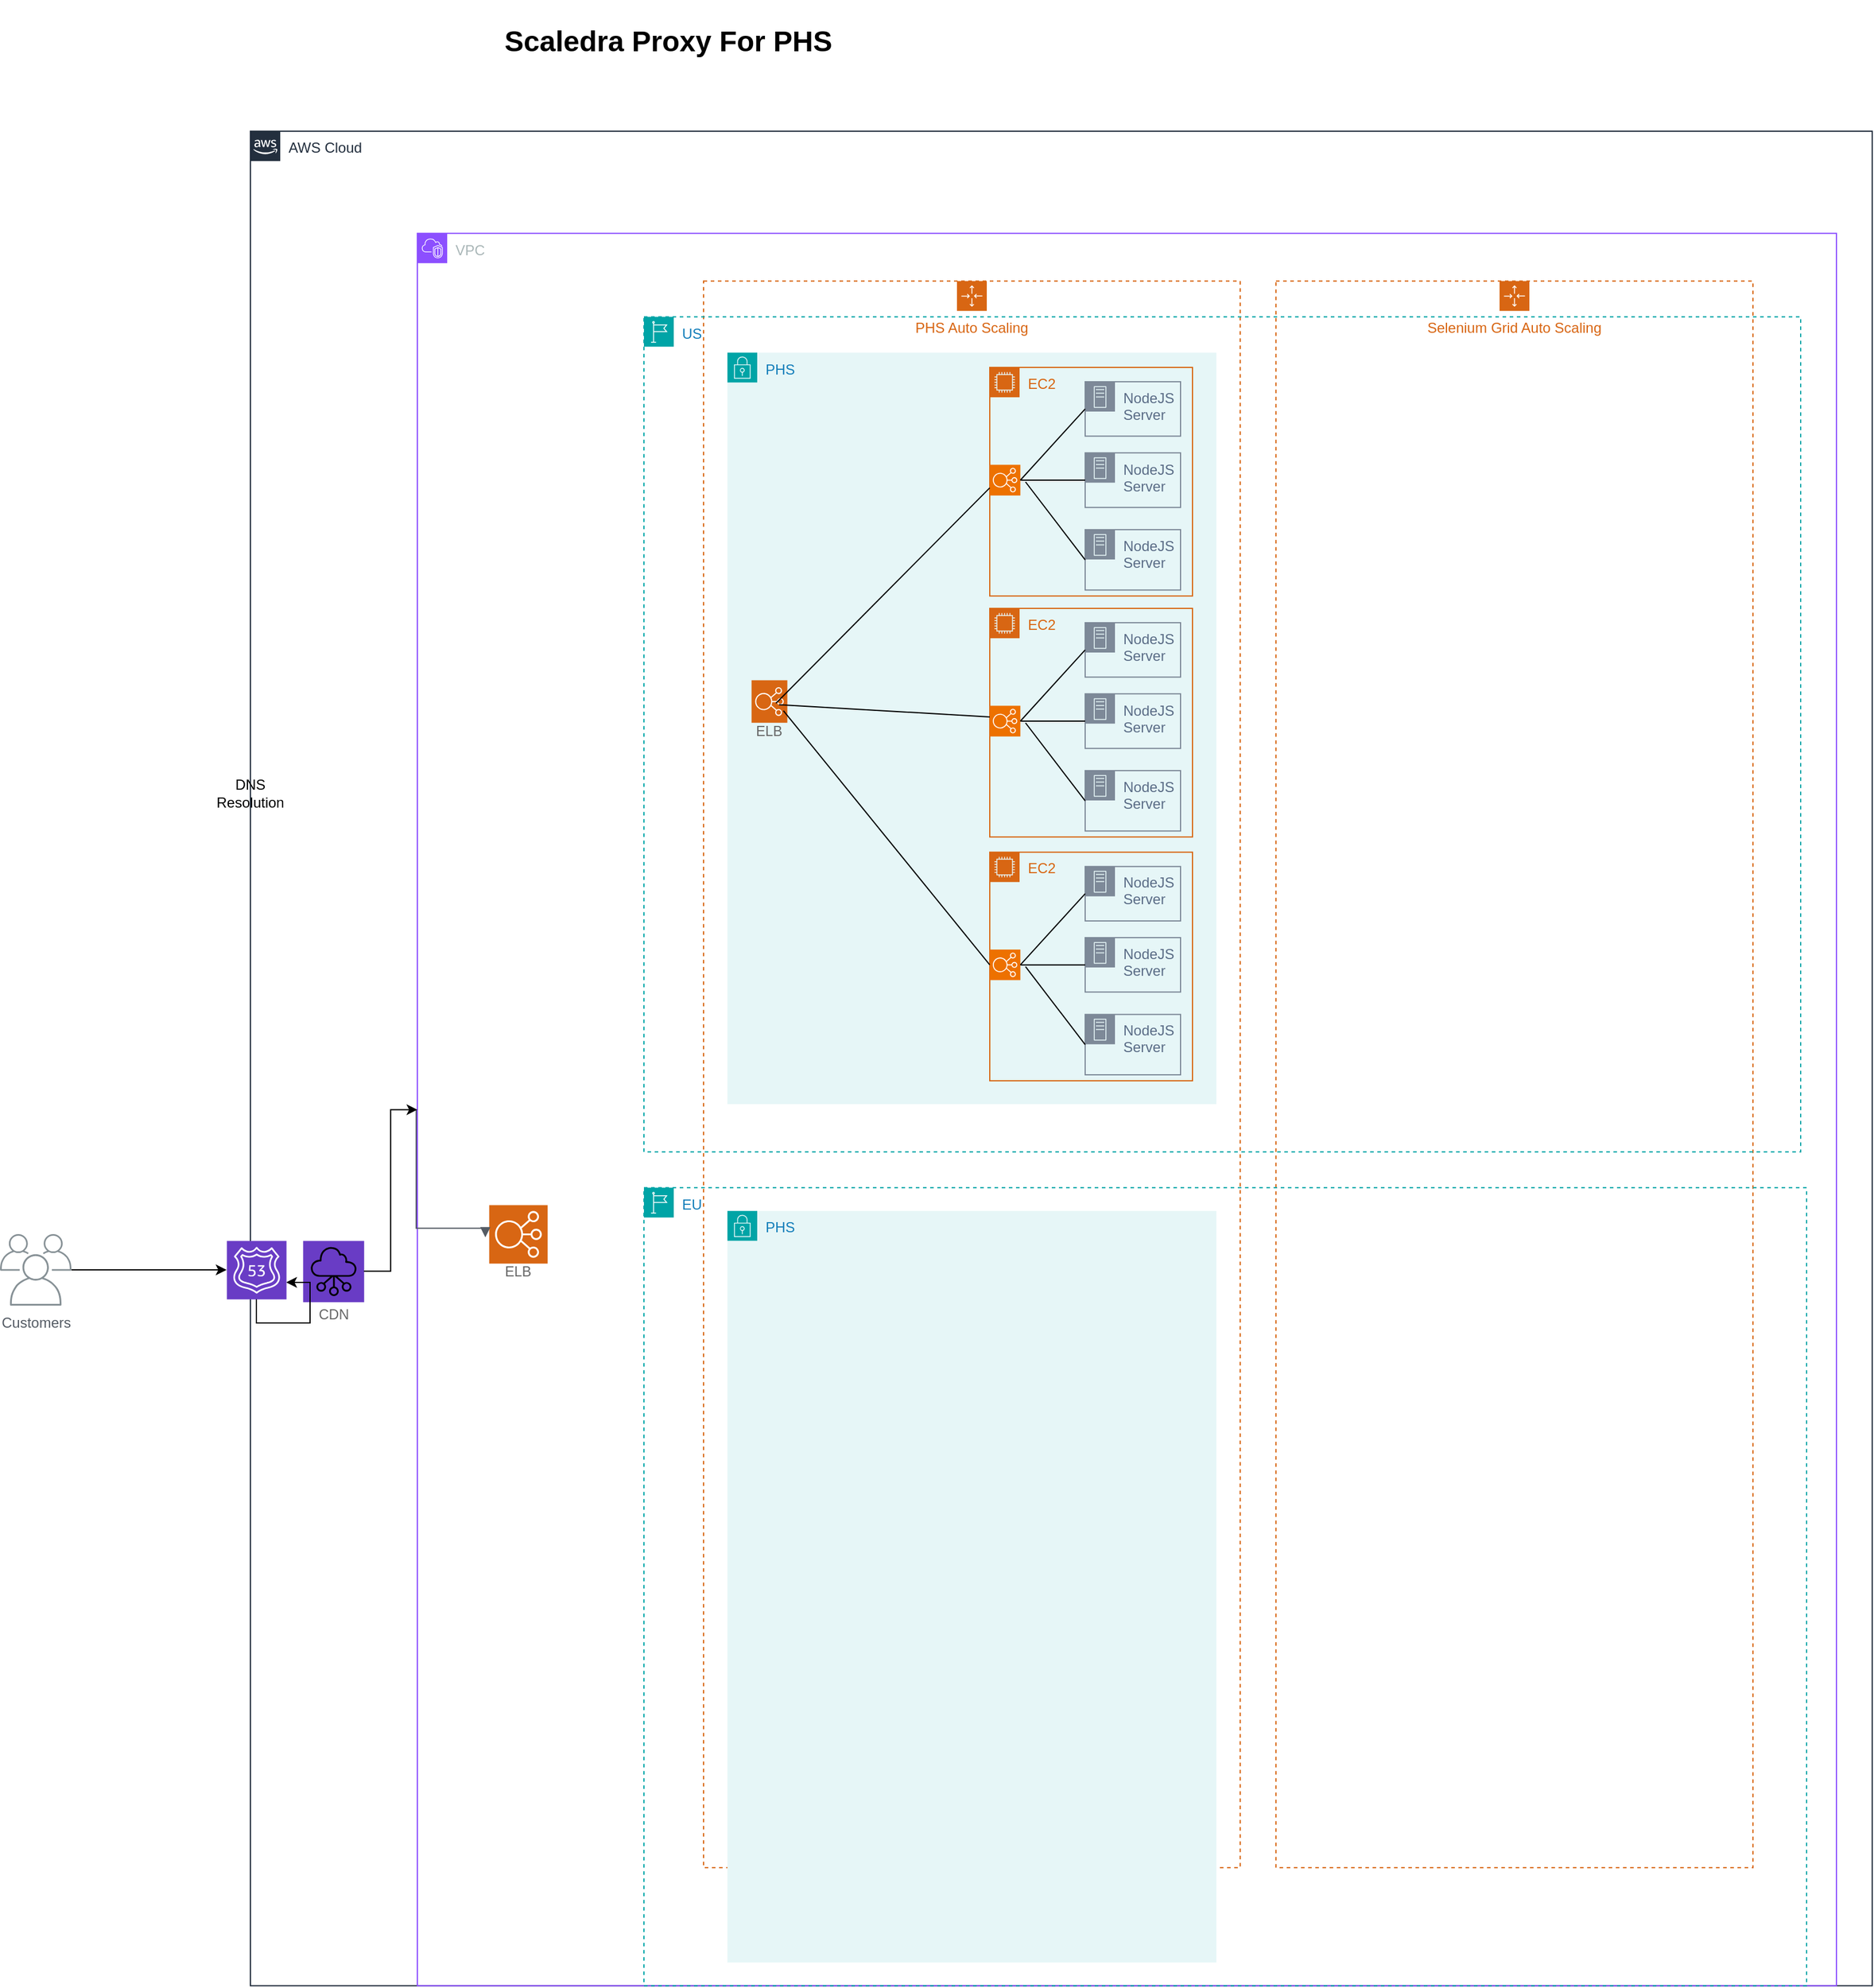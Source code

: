 <mxfile version="22.1.5" type="github">
  <diagram id="Ht1M8jgEwFfnCIfOTk4-" name="Page-1">
    <mxGraphModel dx="3585" dy="1895" grid="1" gridSize="10" guides="1" tooltips="1" connect="1" arrows="1" fold="1" page="1" pageScale="1" pageWidth="1169" pageHeight="827" math="0" shadow="0">
      <root>
        <mxCell id="0" />
        <mxCell id="1" parent="0" />
        <mxCell id="U9aFWipo1Ic_K2bs584y-23" value="&lt;h2&gt;&lt;font style=&quot;font-size: 24px;&quot;&gt;Scaledra Proxy For PHS&lt;/font&gt;&lt;/h2&gt;" style="text;html=1;align=center;verticalAlign=middle;resizable=0;points=[];autosize=1;strokeColor=none;fillColor=none;" vertex="1" parent="1">
          <mxGeometry x="430" y="10" width="300" height="70" as="geometry" />
        </mxCell>
        <mxCell id="U9aFWipo1Ic_K2bs584y-24" value="AWS Cloud" style="points=[[0,0],[0.25,0],[0.5,0],[0.75,0],[1,0],[1,0.25],[1,0.5],[1,0.75],[1,1],[0.75,1],[0.5,1],[0.25,1],[0,1],[0,0.75],[0,0.5],[0,0.25]];outlineConnect=0;gradientColor=none;html=1;whiteSpace=wrap;fontSize=12;fontStyle=0;container=1;pointerEvents=0;collapsible=0;recursiveResize=0;shape=mxgraph.aws4.group;grIcon=mxgraph.aws4.group_aws_cloud_alt;strokeColor=#232F3E;fillColor=none;verticalAlign=top;align=left;spacingLeft=30;fontColor=#232F3E;dashed=0;" vertex="1" parent="1">
          <mxGeometry x="230" y="120" width="1360" height="1554.67" as="geometry" />
        </mxCell>
        <mxCell id="U9aFWipo1Ic_K2bs584y-25" value="VPC" style="points=[[0,0],[0.25,0],[0.5,0],[0.75,0],[1,0],[1,0.25],[1,0.5],[1,0.75],[1,1],[0.75,1],[0.5,1],[0.25,1],[0,1],[0,0.75],[0,0.5],[0,0.25]];outlineConnect=0;gradientColor=none;html=1;whiteSpace=wrap;fontSize=12;fontStyle=0;container=1;pointerEvents=0;collapsible=0;recursiveResize=0;shape=mxgraph.aws4.group;grIcon=mxgraph.aws4.group_vpc2;strokeColor=#8C4FFF;fillColor=none;verticalAlign=top;align=left;spacingLeft=30;fontColor=#AAB7B8;dashed=0;" vertex="1" parent="U9aFWipo1Ic_K2bs584y-24">
          <mxGeometry x="140" y="85.67" width="1190" height="1469" as="geometry" />
        </mxCell>
        <mxCell id="U9aFWipo1Ic_K2bs584y-28" value="PHS Auto Scaling" style="points=[[0,0],[0.25,0],[0.5,0],[0.75,0],[1,0],[1,0.25],[1,0.5],[1,0.75],[1,1],[0.75,1],[0.5,1],[0.25,1],[0,1],[0,0.75],[0,0.5],[0,0.25]];outlineConnect=0;gradientColor=none;html=1;whiteSpace=wrap;fontSize=12;fontStyle=0;container=1;pointerEvents=0;collapsible=0;recursiveResize=0;shape=mxgraph.aws4.groupCenter;grIcon=mxgraph.aws4.group_auto_scaling_group;grStroke=1;strokeColor=#D86613;fillColor=none;verticalAlign=top;align=center;fontColor=#D86613;dashed=1;spacingTop=25;" vertex="1" parent="U9aFWipo1Ic_K2bs584y-25">
          <mxGeometry x="240" y="40" width="450" height="1330" as="geometry" />
        </mxCell>
        <mxCell id="U9aFWipo1Ic_K2bs584y-49" value="PHS" style="points=[[0,0],[0.25,0],[0.5,0],[0.75,0],[1,0],[1,0.25],[1,0.5],[1,0.75],[1,1],[0.75,1],[0.5,1],[0.25,1],[0,1],[0,0.75],[0,0.5],[0,0.25]];outlineConnect=0;gradientColor=none;html=1;whiteSpace=wrap;fontSize=12;fontStyle=0;container=1;pointerEvents=0;collapsible=0;recursiveResize=0;shape=mxgraph.aws4.group;grIcon=mxgraph.aws4.group_security_group;grStroke=0;strokeColor=#00A4A6;fillColor=#E6F6F7;verticalAlign=top;align=left;spacingLeft=30;fontColor=#147EBA;dashed=0;" vertex="1" parent="U9aFWipo1Ic_K2bs584y-28">
          <mxGeometry x="20" y="60" width="410" height="630" as="geometry" />
        </mxCell>
        <mxCell id="U9aFWipo1Ic_K2bs584y-31" value="Selenium Grid Auto Scaling" style="points=[[0,0],[0.25,0],[0.5,0],[0.75,0],[1,0],[1,0.25],[1,0.5],[1,0.75],[1,1],[0.75,1],[0.5,1],[0.25,1],[0,1],[0,0.75],[0,0.5],[0,0.25]];outlineConnect=0;gradientColor=none;html=1;whiteSpace=wrap;fontSize=12;fontStyle=0;container=1;pointerEvents=0;collapsible=0;recursiveResize=0;shape=mxgraph.aws4.groupCenter;grIcon=mxgraph.aws4.group_auto_scaling_group;grStroke=1;strokeColor=#D86613;fillColor=none;verticalAlign=top;align=center;fontColor=#D86613;dashed=1;spacingTop=25;" vertex="1" parent="U9aFWipo1Ic_K2bs584y-25">
          <mxGeometry x="720" y="40" width="400" height="1330" as="geometry" />
        </mxCell>
        <mxCell id="U9aFWipo1Ic_K2bs584y-44" value="ELB" style="html=1;overflow=block;blockSpacing=1;whiteSpace=wrap;shape=mxgraph.aws4.resourceIcon;resIcon=mxgraph.aws4.elastic_load_balancing;verticalLabelPosition=bottom;align=center;verticalAlign=top;strokeColor=#ffffff;pointerEvents=1;fontSize=11.7;fontColor=#666666;spacing=0;strokeOpacity=100;fillColor=#d86613;strokeWidth=1.5;lucidId=ZyE4ia8e-gKq;" vertex="1" parent="U9aFWipo1Ic_K2bs584y-25">
          <mxGeometry x="60" y="814.33" width="49" height="49" as="geometry" />
        </mxCell>
        <mxCell id="U9aFWipo1Ic_K2bs584y-48" value="" style="edgeStyle=orthogonalEdgeStyle;html=1;endArrow=block;elbow=vertical;startArrow=none;endFill=1;strokeColor=#545B64;rounded=0;entryX=-0.061;entryY=0.556;entryDx=0;entryDy=0;entryPerimeter=0;" edge="1" parent="U9aFWipo1Ic_K2bs584y-25" target="U9aFWipo1Ic_K2bs584y-44">
          <mxGeometry width="100" relative="1" as="geometry">
            <mxPoint x="-1" y="734.33" as="sourcePoint" />
            <mxPoint x="99" y="439.6" as="targetPoint" />
            <Array as="points">
              <mxPoint x="-1" y="834" />
              <mxPoint x="57" y="834" />
            </Array>
          </mxGeometry>
        </mxCell>
        <mxCell id="U9aFWipo1Ic_K2bs584y-64" value="US" style="points=[[0,0],[0.25,0],[0.5,0],[0.75,0],[1,0],[1,0.25],[1,0.5],[1,0.75],[1,1],[0.75,1],[0.5,1],[0.25,1],[0,1],[0,0.75],[0,0.5],[0,0.25]];outlineConnect=0;gradientColor=none;html=1;whiteSpace=wrap;fontSize=12;fontStyle=0;container=1;pointerEvents=0;collapsible=0;recursiveResize=0;shape=mxgraph.aws4.group;grIcon=mxgraph.aws4.group_region;strokeColor=#00A4A6;fillColor=none;verticalAlign=top;align=left;spacingLeft=30;fontColor=#147EBA;dashed=1;" vertex="1" parent="U9aFWipo1Ic_K2bs584y-25">
          <mxGeometry x="190" y="70" width="970" height="700" as="geometry" />
        </mxCell>
        <mxCell id="U9aFWipo1Ic_K2bs584y-67" value="EC2" style="points=[[0,0],[0.25,0],[0.5,0],[0.75,0],[1,0],[1,0.25],[1,0.5],[1,0.75],[1,1],[0.75,1],[0.5,1],[0.25,1],[0,1],[0,0.75],[0,0.5],[0,0.25]];outlineConnect=0;gradientColor=none;html=1;whiteSpace=wrap;fontSize=12;fontStyle=0;container=1;pointerEvents=0;collapsible=0;recursiveResize=0;shape=mxgraph.aws4.group;grIcon=mxgraph.aws4.group_ec2_instance_contents;strokeColor=#D86613;fillColor=none;verticalAlign=top;align=left;spacingLeft=30;fontColor=#D86613;dashed=0;" vertex="1" parent="U9aFWipo1Ic_K2bs584y-64">
          <mxGeometry x="290" y="42.33" width="170" height="191.67" as="geometry" />
        </mxCell>
        <mxCell id="U9aFWipo1Ic_K2bs584y-73" value="" style="sketch=0;points=[[0,0,0],[0.25,0,0],[0.5,0,0],[0.75,0,0],[1,0,0],[0,1,0],[0.25,1,0],[0.5,1,0],[0.75,1,0],[1,1,0],[0,0.25,0],[0,0.5,0],[0,0.75,0],[1,0.25,0],[1,0.5,0],[1,0.75,0]];outlineConnect=0;fontColor=#232F3E;fillColor=#ED7100;strokeColor=#ffffff;dashed=0;verticalLabelPosition=bottom;verticalAlign=top;align=center;html=1;fontSize=12;fontStyle=0;aspect=fixed;shape=mxgraph.aws4.resourceIcon;resIcon=mxgraph.aws4.elastic_load_balancing;" vertex="1" parent="U9aFWipo1Ic_K2bs584y-67">
          <mxGeometry y="81.67" width="25.67" height="25.67" as="geometry" />
        </mxCell>
        <mxCell id="U9aFWipo1Ic_K2bs584y-79" value="NodeJS&lt;br&gt;Server" style="points=[[0,0],[0.25,0],[0.5,0],[0.75,0],[1,0],[1,0.25],[1,0.5],[1,0.75],[1,1],[0.75,1],[0.5,1],[0.25,1],[0,1],[0,0.75],[0,0.5],[0,0.25]];outlineConnect=0;gradientColor=none;html=1;whiteSpace=wrap;fontSize=12;fontStyle=0;container=1;pointerEvents=0;collapsible=0;recursiveResize=0;shape=mxgraph.aws4.group;grIcon=mxgraph.aws4.group_on_premise;strokeColor=#7D8998;fillColor=none;verticalAlign=top;align=left;spacingLeft=30;fontColor=#5A6C86;dashed=0;" vertex="1" parent="U9aFWipo1Ic_K2bs584y-67">
          <mxGeometry x="80" y="71.67" width="80" height="45.67" as="geometry" />
        </mxCell>
        <mxCell id="U9aFWipo1Ic_K2bs584y-80" value="NodeJS&lt;br&gt;Server" style="points=[[0,0],[0.25,0],[0.5,0],[0.75,0],[1,0],[1,0.25],[1,0.5],[1,0.75],[1,1],[0.75,1],[0.5,1],[0.25,1],[0,1],[0,0.75],[0,0.5],[0,0.25]];outlineConnect=0;gradientColor=none;html=1;whiteSpace=wrap;fontSize=12;fontStyle=0;container=1;pointerEvents=0;collapsible=0;recursiveResize=0;shape=mxgraph.aws4.group;grIcon=mxgraph.aws4.group_on_premise;strokeColor=#7D8998;fillColor=none;verticalAlign=top;align=left;spacingLeft=30;fontColor=#5A6C86;dashed=0;" vertex="1" parent="U9aFWipo1Ic_K2bs584y-67">
          <mxGeometry x="80" y="136.0" width="80" height="50.67" as="geometry" />
        </mxCell>
        <mxCell id="U9aFWipo1Ic_K2bs584y-84" value="" style="endArrow=none;html=1;rounded=0;entryX=0;entryY=0.5;entryDx=0;entryDy=0;" edge="1" parent="U9aFWipo1Ic_K2bs584y-67" source="U9aFWipo1Ic_K2bs584y-73" target="U9aFWipo1Ic_K2bs584y-79">
          <mxGeometry width="50" height="50" relative="1" as="geometry">
            <mxPoint x="30" y="136" as="sourcePoint" />
            <mxPoint x="80" y="86" as="targetPoint" />
          </mxGeometry>
        </mxCell>
        <mxCell id="U9aFWipo1Ic_K2bs584y-87" value="" style="endArrow=none;html=1;rounded=0;entryX=0;entryY=0.5;entryDx=0;entryDy=0;" edge="1" parent="U9aFWipo1Ic_K2bs584y-67" target="U9aFWipo1Ic_K2bs584y-80">
          <mxGeometry width="50" height="50" relative="1" as="geometry">
            <mxPoint x="30" y="96" as="sourcePoint" />
            <mxPoint x="60" y="96" as="targetPoint" />
          </mxGeometry>
        </mxCell>
        <mxCell id="U9aFWipo1Ic_K2bs584y-76" value="NodeJS&lt;br&gt;Server" style="points=[[0,0],[0.25,0],[0.5,0],[0.75,0],[1,0],[1,0.25],[1,0.5],[1,0.75],[1,1],[0.75,1],[0.5,1],[0.25,1],[0,1],[0,0.75],[0,0.5],[0,0.25]];outlineConnect=0;gradientColor=none;html=1;whiteSpace=wrap;fontSize=12;fontStyle=0;container=1;pointerEvents=0;collapsible=0;recursiveResize=0;shape=mxgraph.aws4.group;grIcon=mxgraph.aws4.group_on_premise;strokeColor=#7D8998;fillColor=none;verticalAlign=top;align=left;spacingLeft=30;fontColor=#5A6C86;dashed=0;" vertex="1" parent="U9aFWipo1Ic_K2bs584y-67">
          <mxGeometry x="80" y="12.0" width="80" height="45.67" as="geometry" />
        </mxCell>
        <mxCell id="U9aFWipo1Ic_K2bs584y-85" value="" style="endArrow=none;html=1;rounded=0;entryX=0;entryY=0.5;entryDx=0;entryDy=0;exitX=1;exitY=0.5;exitDx=0;exitDy=0;exitPerimeter=0;" edge="1" parent="U9aFWipo1Ic_K2bs584y-67" source="U9aFWipo1Ic_K2bs584y-73" target="U9aFWipo1Ic_K2bs584y-76">
          <mxGeometry width="50" height="50" relative="1" as="geometry">
            <mxPoint x="-40" y="82" as="sourcePoint" />
            <mxPoint x="10" y="32" as="targetPoint" />
          </mxGeometry>
        </mxCell>
        <mxCell id="U9aFWipo1Ic_K2bs584y-115" value="EC2" style="points=[[0,0],[0.25,0],[0.5,0],[0.75,0],[1,0],[1,0.25],[1,0.5],[1,0.75],[1,1],[0.75,1],[0.5,1],[0.25,1],[0,1],[0,0.75],[0,0.5],[0,0.25]];outlineConnect=0;gradientColor=none;html=1;whiteSpace=wrap;fontSize=12;fontStyle=0;container=1;pointerEvents=0;collapsible=0;recursiveResize=0;shape=mxgraph.aws4.group;grIcon=mxgraph.aws4.group_ec2_instance_contents;strokeColor=#D86613;fillColor=none;verticalAlign=top;align=left;spacingLeft=30;fontColor=#D86613;dashed=0;" vertex="1" parent="U9aFWipo1Ic_K2bs584y-64">
          <mxGeometry x="290" y="448.66" width="170" height="191.67" as="geometry" />
        </mxCell>
        <mxCell id="U9aFWipo1Ic_K2bs584y-116" value="" style="sketch=0;points=[[0,0,0],[0.25,0,0],[0.5,0,0],[0.75,0,0],[1,0,0],[0,1,0],[0.25,1,0],[0.5,1,0],[0.75,1,0],[1,1,0],[0,0.25,0],[0,0.5,0],[0,0.75,0],[1,0.25,0],[1,0.5,0],[1,0.75,0]];outlineConnect=0;fontColor=#232F3E;fillColor=#ED7100;strokeColor=#ffffff;dashed=0;verticalLabelPosition=bottom;verticalAlign=top;align=center;html=1;fontSize=12;fontStyle=0;aspect=fixed;shape=mxgraph.aws4.resourceIcon;resIcon=mxgraph.aws4.elastic_load_balancing;" vertex="1" parent="U9aFWipo1Ic_K2bs584y-115">
          <mxGeometry y="81.67" width="25.67" height="25.67" as="geometry" />
        </mxCell>
        <mxCell id="U9aFWipo1Ic_K2bs584y-117" value="NodeJS&lt;br&gt;Server" style="points=[[0,0],[0.25,0],[0.5,0],[0.75,0],[1,0],[1,0.25],[1,0.5],[1,0.75],[1,1],[0.75,1],[0.5,1],[0.25,1],[0,1],[0,0.75],[0,0.5],[0,0.25]];outlineConnect=0;gradientColor=none;html=1;whiteSpace=wrap;fontSize=12;fontStyle=0;container=1;pointerEvents=0;collapsible=0;recursiveResize=0;shape=mxgraph.aws4.group;grIcon=mxgraph.aws4.group_on_premise;strokeColor=#7D8998;fillColor=none;verticalAlign=top;align=left;spacingLeft=30;fontColor=#5A6C86;dashed=0;" vertex="1" parent="U9aFWipo1Ic_K2bs584y-115">
          <mxGeometry x="80" y="71.67" width="80" height="45.67" as="geometry" />
        </mxCell>
        <mxCell id="U9aFWipo1Ic_K2bs584y-118" value="NodeJS&lt;br&gt;Server" style="points=[[0,0],[0.25,0],[0.5,0],[0.75,0],[1,0],[1,0.25],[1,0.5],[1,0.75],[1,1],[0.75,1],[0.5,1],[0.25,1],[0,1],[0,0.75],[0,0.5],[0,0.25]];outlineConnect=0;gradientColor=none;html=1;whiteSpace=wrap;fontSize=12;fontStyle=0;container=1;pointerEvents=0;collapsible=0;recursiveResize=0;shape=mxgraph.aws4.group;grIcon=mxgraph.aws4.group_on_premise;strokeColor=#7D8998;fillColor=none;verticalAlign=top;align=left;spacingLeft=30;fontColor=#5A6C86;dashed=0;" vertex="1" parent="U9aFWipo1Ic_K2bs584y-115">
          <mxGeometry x="80" y="136.0" width="80" height="50.67" as="geometry" />
        </mxCell>
        <mxCell id="U9aFWipo1Ic_K2bs584y-119" value="" style="endArrow=none;html=1;rounded=0;entryX=0;entryY=0.5;entryDx=0;entryDy=0;" edge="1" parent="U9aFWipo1Ic_K2bs584y-115" source="U9aFWipo1Ic_K2bs584y-116" target="U9aFWipo1Ic_K2bs584y-117">
          <mxGeometry width="50" height="50" relative="1" as="geometry">
            <mxPoint x="30" y="136" as="sourcePoint" />
            <mxPoint x="80" y="86" as="targetPoint" />
          </mxGeometry>
        </mxCell>
        <mxCell id="U9aFWipo1Ic_K2bs584y-120" value="" style="endArrow=none;html=1;rounded=0;entryX=0;entryY=0.5;entryDx=0;entryDy=0;" edge="1" parent="U9aFWipo1Ic_K2bs584y-115" target="U9aFWipo1Ic_K2bs584y-118">
          <mxGeometry width="50" height="50" relative="1" as="geometry">
            <mxPoint x="30" y="96" as="sourcePoint" />
            <mxPoint x="60" y="96" as="targetPoint" />
          </mxGeometry>
        </mxCell>
        <mxCell id="U9aFWipo1Ic_K2bs584y-121" value="NodeJS&lt;br&gt;Server" style="points=[[0,0],[0.25,0],[0.5,0],[0.75,0],[1,0],[1,0.25],[1,0.5],[1,0.75],[1,1],[0.75,1],[0.5,1],[0.25,1],[0,1],[0,0.75],[0,0.5],[0,0.25]];outlineConnect=0;gradientColor=none;html=1;whiteSpace=wrap;fontSize=12;fontStyle=0;container=1;pointerEvents=0;collapsible=0;recursiveResize=0;shape=mxgraph.aws4.group;grIcon=mxgraph.aws4.group_on_premise;strokeColor=#7D8998;fillColor=none;verticalAlign=top;align=left;spacingLeft=30;fontColor=#5A6C86;dashed=0;" vertex="1" parent="U9aFWipo1Ic_K2bs584y-115">
          <mxGeometry x="80" y="12.0" width="80" height="45.67" as="geometry" />
        </mxCell>
        <mxCell id="U9aFWipo1Ic_K2bs584y-122" value="" style="endArrow=none;html=1;rounded=0;entryX=0;entryY=0.5;entryDx=0;entryDy=0;exitX=1;exitY=0.5;exitDx=0;exitDy=0;exitPerimeter=0;" edge="1" parent="U9aFWipo1Ic_K2bs584y-115" source="U9aFWipo1Ic_K2bs584y-116" target="U9aFWipo1Ic_K2bs584y-121">
          <mxGeometry width="50" height="50" relative="1" as="geometry">
            <mxPoint x="-40" y="82" as="sourcePoint" />
            <mxPoint x="10" y="32" as="targetPoint" />
          </mxGeometry>
        </mxCell>
        <mxCell id="U9aFWipo1Ic_K2bs584y-124" value="ELB" style="html=1;overflow=block;blockSpacing=1;whiteSpace=wrap;shape=mxgraph.aws4.resourceIcon;resIcon=mxgraph.aws4.elastic_load_balancing;verticalLabelPosition=bottom;align=center;verticalAlign=top;strokeColor=#ffffff;pointerEvents=1;fontSize=11.7;fontColor=#666666;spacing=0;strokeOpacity=100;fillColor=#d86613;strokeWidth=1.5;lucidId=ZyE4ia8e-gKq;" vertex="1" parent="U9aFWipo1Ic_K2bs584y-64">
          <mxGeometry x="90" y="304.33" width="30" height="35.67" as="geometry" />
        </mxCell>
        <mxCell id="U9aFWipo1Ic_K2bs584y-127" value="" style="endArrow=none;html=1;rounded=0;entryX=0;entryY=0.5;entryDx=0;entryDy=0;entryPerimeter=0;exitX=0.9;exitY=0.722;exitDx=0;exitDy=0;exitPerimeter=0;" edge="1" parent="U9aFWipo1Ic_K2bs584y-64" source="U9aFWipo1Ic_K2bs584y-124" target="U9aFWipo1Ic_K2bs584y-116">
          <mxGeometry width="50" height="50" relative="1" as="geometry">
            <mxPoint x="160" y="444.33" as="sourcePoint" />
            <mxPoint x="210" y="394.33" as="targetPoint" />
          </mxGeometry>
        </mxCell>
        <mxCell id="U9aFWipo1Ic_K2bs584y-125" value="" style="endArrow=none;html=1;rounded=0;entryX=0;entryY=0.75;entryDx=0;entryDy=0;entryPerimeter=0;exitX=0.692;exitY=0.547;exitDx=0;exitDy=0;exitPerimeter=0;" edge="1" parent="U9aFWipo1Ic_K2bs584y-64" source="U9aFWipo1Ic_K2bs584y-124" target="U9aFWipo1Ic_K2bs584y-73">
          <mxGeometry width="50" height="50" relative="1" as="geometry">
            <mxPoint x="160" y="214.33" as="sourcePoint" />
            <mxPoint x="210" y="164.33" as="targetPoint" />
          </mxGeometry>
        </mxCell>
        <mxCell id="U9aFWipo1Ic_K2bs584y-65" value="EU" style="points=[[0,0],[0.25,0],[0.5,0],[0.75,0],[1,0],[1,0.25],[1,0.5],[1,0.75],[1,1],[0.75,1],[0.5,1],[0.25,1],[0,1],[0,0.75],[0,0.5],[0,0.25]];outlineConnect=0;gradientColor=none;html=1;whiteSpace=wrap;fontSize=12;fontStyle=0;container=1;pointerEvents=0;collapsible=0;recursiveResize=0;shape=mxgraph.aws4.group;grIcon=mxgraph.aws4.group_region;strokeColor=#00A4A6;fillColor=none;verticalAlign=top;align=left;spacingLeft=30;fontColor=#147EBA;dashed=1;" vertex="1" parent="U9aFWipo1Ic_K2bs584y-25">
          <mxGeometry x="190" y="800" width="975" height="669" as="geometry" />
        </mxCell>
        <mxCell id="U9aFWipo1Ic_K2bs584y-130" value="PHS" style="points=[[0,0],[0.25,0],[0.5,0],[0.75,0],[1,0],[1,0.25],[1,0.5],[1,0.75],[1,1],[0.75,1],[0.5,1],[0.25,1],[0,1],[0,0.75],[0,0.5],[0,0.25]];outlineConnect=0;gradientColor=none;html=1;whiteSpace=wrap;fontSize=12;fontStyle=0;container=1;pointerEvents=0;collapsible=0;recursiveResize=0;shape=mxgraph.aws4.group;grIcon=mxgraph.aws4.group_security_group;grStroke=0;strokeColor=#00A4A6;fillColor=#E6F6F7;verticalAlign=top;align=left;spacingLeft=30;fontColor=#147EBA;dashed=0;" vertex="1" parent="U9aFWipo1Ic_K2bs584y-65">
          <mxGeometry x="70" y="19.5" width="410" height="630" as="geometry" />
        </mxCell>
        <mxCell id="U9aFWipo1Ic_K2bs584y-105" value="EC2" style="points=[[0,0],[0.25,0],[0.5,0],[0.75,0],[1,0],[1,0.25],[1,0.5],[1,0.75],[1,1],[0.75,1],[0.5,1],[0.25,1],[0,1],[0,0.75],[0,0.5],[0,0.25]];outlineConnect=0;gradientColor=none;html=1;whiteSpace=wrap;fontSize=12;fontStyle=0;container=1;pointerEvents=0;collapsible=0;recursiveResize=0;shape=mxgraph.aws4.group;grIcon=mxgraph.aws4.group_ec2_instance_contents;strokeColor=#D86613;fillColor=none;verticalAlign=top;align=left;spacingLeft=30;fontColor=#D86613;dashed=0;" vertex="1" parent="U9aFWipo1Ic_K2bs584y-25">
          <mxGeometry x="480" y="314.33" width="170" height="191.67" as="geometry" />
        </mxCell>
        <mxCell id="U9aFWipo1Ic_K2bs584y-106" value="" style="sketch=0;points=[[0,0,0],[0.25,0,0],[0.5,0,0],[0.75,0,0],[1,0,0],[0,1,0],[0.25,1,0],[0.5,1,0],[0.75,1,0],[1,1,0],[0,0.25,0],[0,0.5,0],[0,0.75,0],[1,0.25,0],[1,0.5,0],[1,0.75,0]];outlineConnect=0;fontColor=#232F3E;fillColor=#ED7100;strokeColor=#ffffff;dashed=0;verticalLabelPosition=bottom;verticalAlign=top;align=center;html=1;fontSize=12;fontStyle=0;aspect=fixed;shape=mxgraph.aws4.resourceIcon;resIcon=mxgraph.aws4.elastic_load_balancing;" vertex="1" parent="U9aFWipo1Ic_K2bs584y-105">
          <mxGeometry y="81.67" width="25.67" height="25.67" as="geometry" />
        </mxCell>
        <mxCell id="U9aFWipo1Ic_K2bs584y-107" value="NodeJS&lt;br&gt;Server" style="points=[[0,0],[0.25,0],[0.5,0],[0.75,0],[1,0],[1,0.25],[1,0.5],[1,0.75],[1,1],[0.75,1],[0.5,1],[0.25,1],[0,1],[0,0.75],[0,0.5],[0,0.25]];outlineConnect=0;gradientColor=none;html=1;whiteSpace=wrap;fontSize=12;fontStyle=0;container=1;pointerEvents=0;collapsible=0;recursiveResize=0;shape=mxgraph.aws4.group;grIcon=mxgraph.aws4.group_on_premise;strokeColor=#7D8998;fillColor=none;verticalAlign=top;align=left;spacingLeft=30;fontColor=#5A6C86;dashed=0;" vertex="1" parent="U9aFWipo1Ic_K2bs584y-105">
          <mxGeometry x="80" y="71.67" width="80" height="45.67" as="geometry" />
        </mxCell>
        <mxCell id="U9aFWipo1Ic_K2bs584y-108" value="NodeJS&lt;br&gt;Server" style="points=[[0,0],[0.25,0],[0.5,0],[0.75,0],[1,0],[1,0.25],[1,0.5],[1,0.75],[1,1],[0.75,1],[0.5,1],[0.25,1],[0,1],[0,0.75],[0,0.5],[0,0.25]];outlineConnect=0;gradientColor=none;html=1;whiteSpace=wrap;fontSize=12;fontStyle=0;container=1;pointerEvents=0;collapsible=0;recursiveResize=0;shape=mxgraph.aws4.group;grIcon=mxgraph.aws4.group_on_premise;strokeColor=#7D8998;fillColor=none;verticalAlign=top;align=left;spacingLeft=30;fontColor=#5A6C86;dashed=0;" vertex="1" parent="U9aFWipo1Ic_K2bs584y-105">
          <mxGeometry x="80" y="136.0" width="80" height="50.67" as="geometry" />
        </mxCell>
        <mxCell id="U9aFWipo1Ic_K2bs584y-109" value="" style="endArrow=none;html=1;rounded=0;entryX=0;entryY=0.5;entryDx=0;entryDy=0;" edge="1" parent="U9aFWipo1Ic_K2bs584y-105" source="U9aFWipo1Ic_K2bs584y-106" target="U9aFWipo1Ic_K2bs584y-107">
          <mxGeometry width="50" height="50" relative="1" as="geometry">
            <mxPoint x="30" y="136" as="sourcePoint" />
            <mxPoint x="80" y="86" as="targetPoint" />
          </mxGeometry>
        </mxCell>
        <mxCell id="U9aFWipo1Ic_K2bs584y-110" value="" style="endArrow=none;html=1;rounded=0;entryX=0;entryY=0.5;entryDx=0;entryDy=0;" edge="1" parent="U9aFWipo1Ic_K2bs584y-105" target="U9aFWipo1Ic_K2bs584y-108">
          <mxGeometry width="50" height="50" relative="1" as="geometry">
            <mxPoint x="30" y="96" as="sourcePoint" />
            <mxPoint x="60" y="96" as="targetPoint" />
          </mxGeometry>
        </mxCell>
        <mxCell id="U9aFWipo1Ic_K2bs584y-111" value="NodeJS&lt;br&gt;Server" style="points=[[0,0],[0.25,0],[0.5,0],[0.75,0],[1,0],[1,0.25],[1,0.5],[1,0.75],[1,1],[0.75,1],[0.5,1],[0.25,1],[0,1],[0,0.75],[0,0.5],[0,0.25]];outlineConnect=0;gradientColor=none;html=1;whiteSpace=wrap;fontSize=12;fontStyle=0;container=1;pointerEvents=0;collapsible=0;recursiveResize=0;shape=mxgraph.aws4.group;grIcon=mxgraph.aws4.group_on_premise;strokeColor=#7D8998;fillColor=none;verticalAlign=top;align=left;spacingLeft=30;fontColor=#5A6C86;dashed=0;" vertex="1" parent="U9aFWipo1Ic_K2bs584y-105">
          <mxGeometry x="80" y="12.0" width="80" height="45.67" as="geometry" />
        </mxCell>
        <mxCell id="U9aFWipo1Ic_K2bs584y-112" value="" style="endArrow=none;html=1;rounded=0;entryX=0;entryY=0.5;entryDx=0;entryDy=0;exitX=1;exitY=0.5;exitDx=0;exitDy=0;exitPerimeter=0;" edge="1" parent="U9aFWipo1Ic_K2bs584y-105" source="U9aFWipo1Ic_K2bs584y-106" target="U9aFWipo1Ic_K2bs584y-111">
          <mxGeometry width="50" height="50" relative="1" as="geometry">
            <mxPoint x="-40" y="82" as="sourcePoint" />
            <mxPoint x="10" y="32" as="targetPoint" />
          </mxGeometry>
        </mxCell>
        <mxCell id="U9aFWipo1Ic_K2bs584y-126" value="" style="endArrow=none;html=1;rounded=0;exitX=0.775;exitY=0.582;exitDx=0;exitDy=0;exitPerimeter=0;" edge="1" parent="U9aFWipo1Ic_K2bs584y-25" source="U9aFWipo1Ic_K2bs584y-124" target="U9aFWipo1Ic_K2bs584y-105">
          <mxGeometry width="50" height="50" relative="1" as="geometry">
            <mxPoint x="350" y="414.33" as="sourcePoint" />
            <mxPoint x="400" y="364.33" as="targetPoint" />
          </mxGeometry>
        </mxCell>
        <mxCell id="U9aFWipo1Ic_K2bs584y-38" value="DNS Resolution" style="text;html=1;strokeColor=none;fillColor=none;align=center;verticalAlign=middle;whiteSpace=wrap;rounded=0;" vertex="1" parent="U9aFWipo1Ic_K2bs584y-24">
          <mxGeometry x="-30" y="540" width="60" height="30" as="geometry" />
        </mxCell>
        <mxCell id="U9aFWipo1Ic_K2bs584y-39" value="" style="group;dropTarget=0;pointerEvents=0;" vertex="1" parent="U9aFWipo1Ic_K2bs584y-24">
          <mxGeometry x="30" y="930" width="80" height="70" as="geometry" />
        </mxCell>
        <mxCell id="U9aFWipo1Ic_K2bs584y-40" value="" style="html=1;overflow=block;blockSpacing=1;whiteSpace=wrap;shape=mxgraph.aws4.resourceIcon;resIcon=mxgraph.aws4.networking_and_content_delivery;labelPosition=center;verticalLabelPosition=bottom;align=center;verticalAlign=top;pointerEvents=1;fontSize=13;spacing=0;strokeOpacity=0;fillColor=#693cc5;strokeWidth=1.5;lucidId=ZyE4HXlMvsA3;" vertex="1" parent="U9aFWipo1Ic_K2bs584y-39">
          <mxGeometry x="13.953" width="51.163" height="51.333" as="geometry" />
        </mxCell>
        <mxCell id="U9aFWipo1Ic_K2bs584y-41" value="CDN" style="html=1;overflow=block;blockSpacing=1;whiteSpace=wrap;fontSize=11.7;fontColor=#666666;spacing=3.8;strokeOpacity=0;fillOpacity=0;fillColor=#ffffff;strokeWidth=0.8;lucidId=ZyE4mYBuBtdy;" vertex="1" parent="U9aFWipo1Ic_K2bs584y-39">
          <mxGeometry y="51.333" width="80" height="18.667" as="geometry" />
        </mxCell>
        <mxCell id="U9aFWipo1Ic_K2bs584y-43" style="edgeStyle=orthogonalEdgeStyle;rounded=0;orthogonalLoop=1;jettySize=auto;html=1;" edge="1" parent="U9aFWipo1Ic_K2bs584y-24" source="U9aFWipo1Ic_K2bs584y-40" target="U9aFWipo1Ic_K2bs584y-25">
          <mxGeometry relative="1" as="geometry" />
        </mxCell>
        <mxCell id="U9aFWipo1Ic_K2bs584y-32" value="Customers&lt;br&gt;" style="sketch=0;outlineConnect=0;gradientColor=none;fontColor=#545B64;strokeColor=none;fillColor=#879196;dashed=0;verticalLabelPosition=bottom;verticalAlign=top;align=center;html=1;fontSize=12;fontStyle=0;aspect=fixed;shape=mxgraph.aws4.illustration_users;pointerEvents=1" vertex="1" parent="1">
          <mxGeometry x="20" y="1044.5" width="60" height="60" as="geometry" />
        </mxCell>
        <mxCell id="U9aFWipo1Ic_K2bs584y-37" value="" style="edgeStyle=orthogonalEdgeStyle;rounded=0;orthogonalLoop=1;jettySize=auto;html=1;" edge="1" parent="1" source="U9aFWipo1Ic_K2bs584y-32" target="U9aFWipo1Ic_K2bs584y-36">
          <mxGeometry relative="1" as="geometry">
            <mxPoint x="100" y="630" as="sourcePoint" />
            <mxPoint x="230" y="630" as="targetPoint" />
          </mxGeometry>
        </mxCell>
        <mxCell id="U9aFWipo1Ic_K2bs584y-42" style="edgeStyle=orthogonalEdgeStyle;rounded=0;orthogonalLoop=1;jettySize=auto;html=1;entryX=0;entryY=0.5;entryDx=0;entryDy=0;" edge="1" parent="1" source="U9aFWipo1Ic_K2bs584y-36" target="U9aFWipo1Ic_K2bs584y-39">
          <mxGeometry relative="1" as="geometry" />
        </mxCell>
        <mxCell id="U9aFWipo1Ic_K2bs584y-36" value="" style="html=1;overflow=block;blockSpacing=1;whiteSpace=wrap;shape=mxgraph.aws4.resourceIcon;resIcon=mxgraph.aws4.route_53;labelPosition=center;verticalLabelPosition=bottom;align=center;verticalAlign=top;strokeColor=#ffffff;pointerEvents=1;fontSize=13;spacing=0;strokeOpacity=100;fillColor=#693cc5;strokeWidth=1.5;lucidId=ZyE4sDo.5fip;" vertex="1" parent="1">
          <mxGeometry x="210" y="1050" width="50" height="49" as="geometry" />
        </mxCell>
      </root>
    </mxGraphModel>
  </diagram>
</mxfile>

